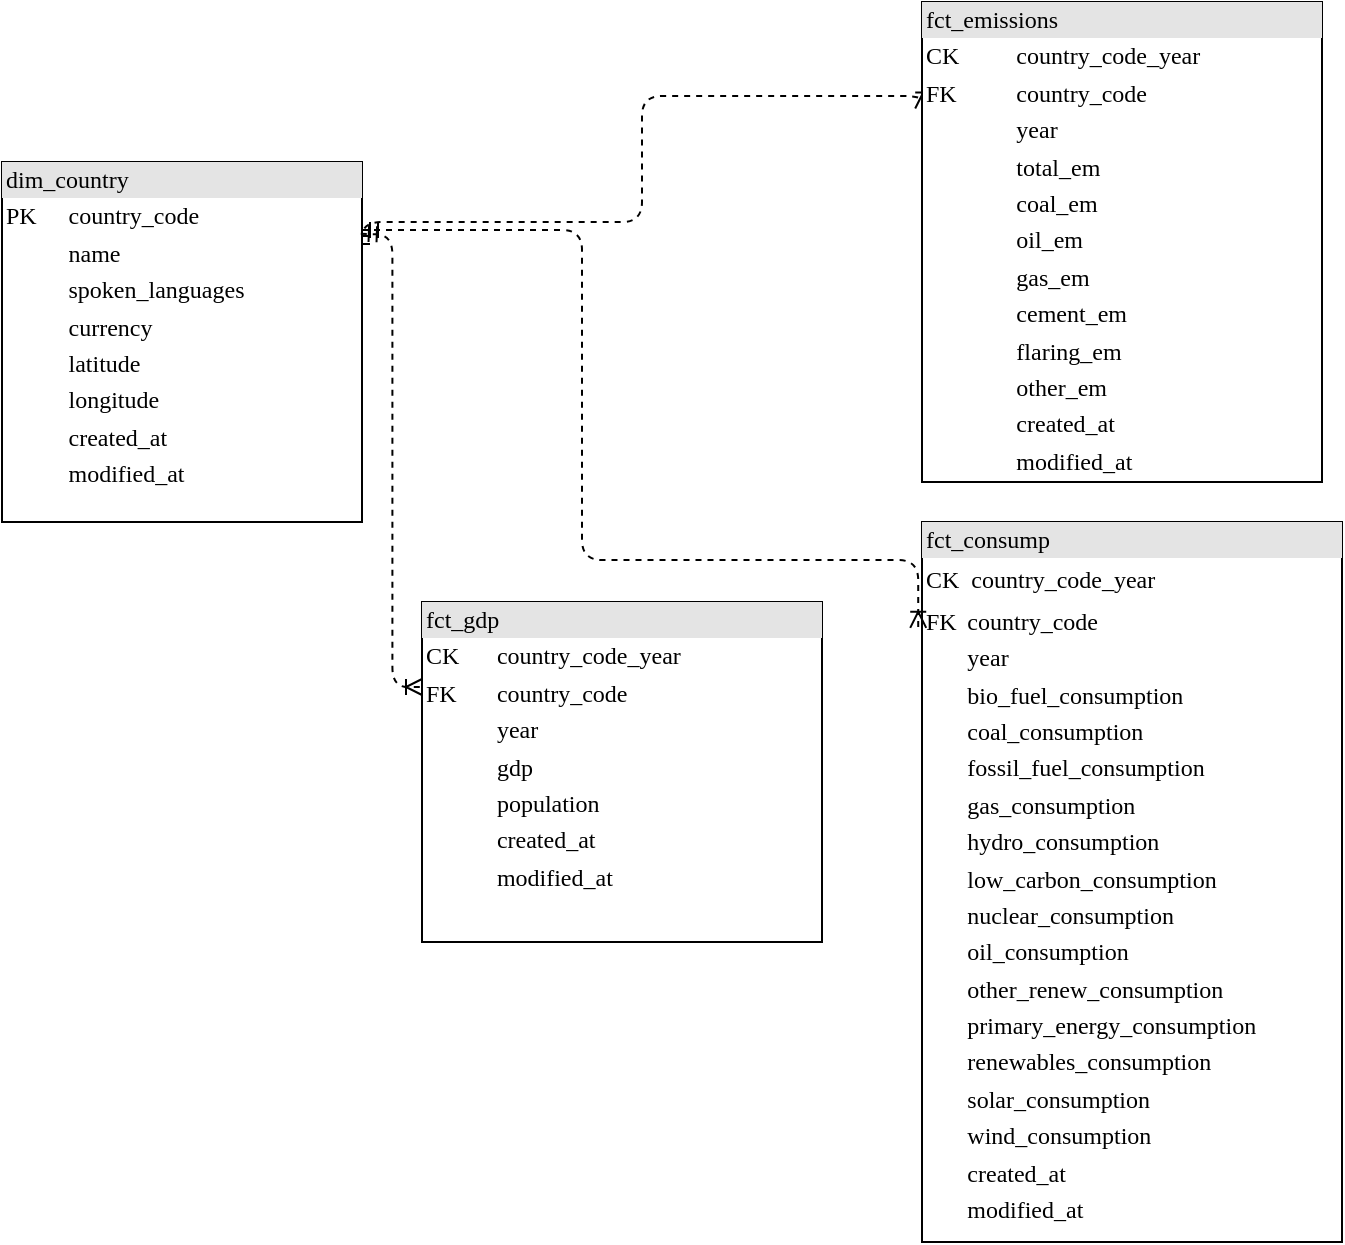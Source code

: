 <mxfile version="20.8.4" type="device"><diagram name="Page-1" id="2ca16b54-16f6-2749-3443-fa8db7711227"><mxGraphModel dx="772" dy="537" grid="1" gridSize="10" guides="1" tooltips="1" connect="0" arrows="1" fold="1" page="1" pageScale="1" pageWidth="1100" pageHeight="850" background="none" math="0" shadow="0"><root><mxCell id="0"/><mxCell id="1" parent="0"/><mxCell id="2ed32ef02a7f4228-22" style="edgeStyle=orthogonalEdgeStyle;html=1;exitX=1;exitY=0.25;dashed=1;labelBackgroundColor=none;startArrow=ERmandOne;endArrow=ERoneToMany;fontFamily=Verdana;fontSize=12;align=left;entryX=0.003;entryY=0.222;entryDx=0;entryDy=0;entryPerimeter=0;exitDx=0;exitDy=0;" parent="1" source="2ed32ef02a7f4228-4" target="2ed32ef02a7f4228-12" edge="1"><mxGeometry relative="1" as="geometry"><mxPoint x="260" y="150" as="sourcePoint"/><mxPoint x="480" y="222.5" as="targetPoint"/><Array as="points"><mxPoint x="260" y="130"/><mxPoint x="400" y="130"/><mxPoint x="400" y="67"/></Array></mxGeometry></mxCell><mxCell id="2ed32ef02a7f4228-4" value="&lt;div style=&quot;box-sizing: border-box ; width: 100% ; background: #e4e4e4 ; padding: 2px&quot;&gt;dim_country&lt;/div&gt;&lt;table style=&quot;width: 100% ; font-size: 1em&quot; cellpadding=&quot;2&quot; cellspacing=&quot;0&quot;&gt;&lt;tbody&gt;&lt;tr&gt;&lt;td&gt;PK&lt;/td&gt;&lt;td&gt;country_code&lt;/td&gt;&lt;/tr&gt;&lt;tr&gt;&lt;td&gt;&lt;/td&gt;&lt;td&gt;name&lt;/td&gt;&lt;/tr&gt;&lt;tr&gt;&lt;td&gt;&lt;/td&gt;&lt;td&gt;spoken_languages&lt;/td&gt;&lt;/tr&gt;&lt;tr&gt;&lt;td&gt;&lt;br&gt;&lt;/td&gt;&lt;td&gt;currency&lt;br&gt;&lt;/td&gt;&lt;/tr&gt;&lt;tr&gt;&lt;td&gt;&lt;br&gt;&lt;/td&gt;&lt;td&gt;latitude&lt;/td&gt;&lt;/tr&gt;&lt;tr&gt;&lt;td&gt;&lt;br&gt;&lt;/td&gt;&lt;td&gt;longitude&lt;/td&gt;&lt;/tr&gt;&lt;tr&gt;&lt;td&gt;&lt;br&gt;&lt;/td&gt;&lt;td&gt;created_at&lt;/td&gt;&lt;/tr&gt;&lt;tr&gt;&lt;td&gt;&lt;br&gt;&lt;/td&gt;&lt;td&gt;modified_at&lt;/td&gt;&lt;/tr&gt;&lt;/tbody&gt;&lt;/table&gt;" style="verticalAlign=top;align=left;overflow=fill;html=1;rounded=0;shadow=0;comic=0;labelBackgroundColor=none;strokeWidth=1;fontFamily=Verdana;fontSize=12" parent="1" vertex="1"><mxGeometry x="80" y="100" width="180" height="180" as="geometry"/></mxCell><mxCell id="2ed32ef02a7f4228-12" value="&lt;div style=&quot;box-sizing: border-box ; width: 100% ; background: #e4e4e4 ; padding: 2px&quot;&gt;fct_emissions&lt;/div&gt;&lt;table style=&quot;width: 100% ; font-size: 1em&quot; cellpadding=&quot;2&quot; cellspacing=&quot;0&quot;&gt;&lt;tbody&gt;&lt;tr&gt;&lt;td&gt;CK&lt;/td&gt;&lt;td&gt;country_code_year&lt;/td&gt;&lt;/tr&gt;&lt;tr&gt;&lt;td&gt;FK&lt;/td&gt;&lt;td&gt;country_code&lt;br&gt;&lt;/td&gt;&lt;/tr&gt;&lt;tr&gt;&lt;td&gt;&lt;/td&gt;&lt;td&gt;year&lt;/td&gt;&lt;/tr&gt;&lt;tr&gt;&lt;td&gt;&lt;br&gt;&lt;/td&gt;&lt;td&gt;total_em&lt;br&gt;&lt;/td&gt;&lt;/tr&gt;&lt;tr&gt;&lt;td&gt;&lt;br&gt;&lt;/td&gt;&lt;td&gt;coal_em&lt;br&gt;&lt;/td&gt;&lt;/tr&gt;&lt;tr&gt;&lt;td&gt;&lt;br&gt;&lt;/td&gt;&lt;td&gt;oil_em&lt;br&gt;&lt;/td&gt;&lt;/tr&gt;&lt;tr&gt;&lt;td&gt;&lt;br&gt;&lt;/td&gt;&lt;td&gt;gas_em&lt;/td&gt;&lt;/tr&gt;&lt;tr&gt;&lt;td&gt;&lt;br&gt;&lt;/td&gt;&lt;td&gt;cement_em&lt;/td&gt;&lt;/tr&gt;&lt;tr&gt;&lt;td&gt;&lt;br&gt;&lt;/td&gt;&lt;td&gt;flaring_em&lt;/td&gt;&lt;/tr&gt;&lt;tr&gt;&lt;td&gt;&lt;span style=&quot;white-space: pre;&quot;&gt;&#9;&lt;/span&gt;&lt;br&gt;&lt;/td&gt;&lt;td&gt;other_em&lt;/td&gt;&lt;/tr&gt;&lt;tr&gt;&lt;td&gt;&lt;br&gt;&lt;/td&gt;&lt;td&gt;created_at&lt;/td&gt;&lt;/tr&gt;&lt;tr&gt;&lt;td&gt;&lt;br&gt;&lt;/td&gt;&lt;td&gt;modified_at&lt;/td&gt;&lt;/tr&gt;&lt;/tbody&gt;&lt;/table&gt;" style="verticalAlign=top;align=left;overflow=fill;html=1;rounded=0;shadow=0;comic=0;labelBackgroundColor=none;strokeWidth=1;fontFamily=Verdana;fontSize=12" parent="1" vertex="1"><mxGeometry x="540" y="20" width="200" height="240" as="geometry"/></mxCell><mxCell id="VcPLdBWsDOttwxqKUWYE-1" value="&lt;div style=&quot;box-sizing: border-box ; width: 100% ; background: #e4e4e4 ; padding: 2px&quot;&gt;fct_consump&lt;/div&gt;&lt;table style=&quot;width: 100% ; font-size: 1em&quot; cellpadding=&quot;2&quot; cellspacing=&quot;0&quot;&gt;&lt;tbody&gt;&lt;tr&gt;&lt;td&gt;CK&lt;/td&gt;&lt;td&gt;&lt;table style=&quot;border-color: var(--border-color); font-size: 1em; width: 250px;&quot; cellpadding=&quot;2&quot; cellspacing=&quot;0&quot;&gt;&lt;tbody style=&quot;border-color: var(--border-color);&quot;&gt;&lt;tr style=&quot;border-color: var(--border-color);&quot;&gt;&lt;td style=&quot;border-color: var(--border-color);&quot;&gt;country_code_year&lt;/td&gt;&lt;/tr&gt;&lt;tr style=&quot;border-color: var(--border-color);&quot;&gt;&lt;/tr&gt;&lt;/tbody&gt;&lt;/table&gt;&lt;/td&gt;&lt;/tr&gt;&lt;tr&gt;&lt;td&gt;FK&lt;/td&gt;&lt;td&gt;country_code&lt;br&gt;&lt;/td&gt;&lt;/tr&gt;&lt;tr&gt;&lt;td&gt;&lt;/td&gt;&lt;td&gt;year&lt;/td&gt;&lt;/tr&gt;&lt;tr&gt;&lt;td&gt;&lt;br&gt;&lt;/td&gt;&lt;td&gt;bio_fuel_consumption&lt;/td&gt;&lt;/tr&gt;&lt;tr&gt;&lt;td&gt;&lt;br&gt;&lt;/td&gt;&lt;td&gt;coal_consumption&lt;/td&gt;&lt;/tr&gt;&lt;tr&gt;&lt;td&gt;&lt;br&gt;&lt;/td&gt;&lt;td&gt;fossil_fuel_consumption&lt;/td&gt;&lt;/tr&gt;&lt;tr&gt;&lt;td&gt;&lt;br&gt;&lt;/td&gt;&lt;td&gt;gas_consumption&lt;/td&gt;&lt;/tr&gt;&lt;tr&gt;&lt;td&gt;&lt;br&gt;&lt;/td&gt;&lt;td&gt;hydro_consumption&lt;/td&gt;&lt;/tr&gt;&lt;tr&gt;&lt;td&gt;&lt;br&gt;&lt;/td&gt;&lt;td&gt;low_carbon_consumption&lt;/td&gt;&lt;/tr&gt;&lt;tr&gt;&lt;td&gt;&lt;br&gt;&lt;/td&gt;&lt;td&gt;nuclear_consumption&lt;/td&gt;&lt;/tr&gt;&lt;tr&gt;&lt;td&gt;&lt;br&gt;&lt;/td&gt;&lt;td&gt;oil_consumption&lt;/td&gt;&lt;/tr&gt;&lt;tr&gt;&lt;td&gt;&lt;br&gt;&lt;/td&gt;&lt;td&gt;other_renew_consumption&lt;/td&gt;&lt;/tr&gt;&lt;tr&gt;&lt;td&gt;&lt;br&gt;&lt;/td&gt;&lt;td&gt;primary_energy_consumption&lt;/td&gt;&lt;/tr&gt;&lt;tr&gt;&lt;td&gt;&lt;br&gt;&lt;/td&gt;&lt;td&gt;renewables_consumption&lt;/td&gt;&lt;/tr&gt;&lt;tr&gt;&lt;td&gt;&lt;br&gt;&lt;/td&gt;&lt;td&gt;solar_consumption&lt;/td&gt;&lt;/tr&gt;&lt;tr&gt;&lt;td&gt;&lt;br&gt;&lt;/td&gt;&lt;td&gt;wind_consumption&lt;/td&gt;&lt;/tr&gt;&lt;tr&gt;&lt;td&gt;&lt;br&gt;&lt;/td&gt;&lt;td&gt;created_at&lt;/td&gt;&lt;/tr&gt;&lt;tr&gt;&lt;td&gt;&lt;br&gt;&lt;/td&gt;&lt;td&gt;modified_at&lt;/td&gt;&lt;/tr&gt;&lt;/tbody&gt;&lt;/table&gt;" style="verticalAlign=top;align=left;overflow=fill;html=1;rounded=0;shadow=0;comic=0;labelBackgroundColor=none;strokeWidth=1;fontFamily=Verdana;fontSize=12" vertex="1" parent="1"><mxGeometry x="540" y="280" width="210" height="360" as="geometry"/></mxCell><mxCell id="VcPLdBWsDOttwxqKUWYE-2" style="edgeStyle=orthogonalEdgeStyle;html=1;exitX=1;exitY=0.25;dashed=1;labelBackgroundColor=none;startArrow=ERmandOne;endArrow=ERoneToMany;fontFamily=Verdana;fontSize=12;align=left;exitDx=0;exitDy=0;entryX=-0.009;entryY=0.147;entryDx=0;entryDy=0;entryPerimeter=0;" edge="1" parent="1" target="VcPLdBWsDOttwxqKUWYE-1"><mxGeometry relative="1" as="geometry"><mxPoint x="260" y="134.02" as="sourcePoint"/><mxPoint x="320" y="340" as="targetPoint"/><Array as="points"><mxPoint x="370" y="134"/><mxPoint x="370" y="299"/></Array></mxGeometry></mxCell><mxCell id="VcPLdBWsDOttwxqKUWYE-4" value="&lt;div style=&quot;box-sizing: border-box ; width: 100% ; background: #e4e4e4 ; padding: 2px&quot;&gt;fct_gdp&lt;/div&gt;&lt;table style=&quot;width: 100% ; font-size: 1em&quot; cellpadding=&quot;2&quot; cellspacing=&quot;0&quot;&gt;&lt;tbody&gt;&lt;tr&gt;&lt;td&gt;CK&lt;/td&gt;&lt;td&gt;country_code_year&lt;/td&gt;&lt;/tr&gt;&lt;tr&gt;&lt;td&gt;FK&lt;/td&gt;&lt;td&gt;country_code&lt;br&gt;&lt;/td&gt;&lt;/tr&gt;&lt;tr&gt;&lt;td&gt;&lt;/td&gt;&lt;td&gt;year&lt;/td&gt;&lt;/tr&gt;&lt;tr&gt;&lt;td&gt;&lt;br&gt;&lt;/td&gt;&lt;td&gt;gdp&lt;/td&gt;&lt;/tr&gt;&lt;tr&gt;&lt;td&gt;&lt;br&gt;&lt;/td&gt;&lt;td&gt;population&lt;br&gt;&lt;/td&gt;&lt;/tr&gt;&lt;tr&gt;&lt;td&gt;&lt;br&gt;&lt;/td&gt;&lt;td&gt;created_at&lt;/td&gt;&lt;/tr&gt;&lt;tr&gt;&lt;td&gt;&lt;br&gt;&lt;/td&gt;&lt;td&gt;modified_at&lt;/td&gt;&lt;/tr&gt;&lt;/tbody&gt;&lt;/table&gt;" style="verticalAlign=top;align=left;overflow=fill;html=1;rounded=0;shadow=0;comic=0;labelBackgroundColor=none;strokeWidth=1;fontFamily=Verdana;fontSize=12" vertex="1" parent="1"><mxGeometry x="290" y="320" width="200" height="170" as="geometry"/></mxCell><mxCell id="VcPLdBWsDOttwxqKUWYE-5" style="edgeStyle=orthogonalEdgeStyle;html=1;exitX=1;exitY=0.25;dashed=1;labelBackgroundColor=none;startArrow=ERmandOne;endArrow=ERoneToMany;fontFamily=Verdana;fontSize=12;align=left;entryX=0;entryY=0.25;entryDx=0;entryDy=0;exitDx=0;exitDy=0;" edge="1" parent="1" target="VcPLdBWsDOttwxqKUWYE-4"><mxGeometry relative="1" as="geometry"><mxPoint x="259.4" y="135.88" as="sourcePoint"/><mxPoint x="540.0" y="70" as="targetPoint"/></mxGeometry></mxCell></root></mxGraphModel></diagram></mxfile>